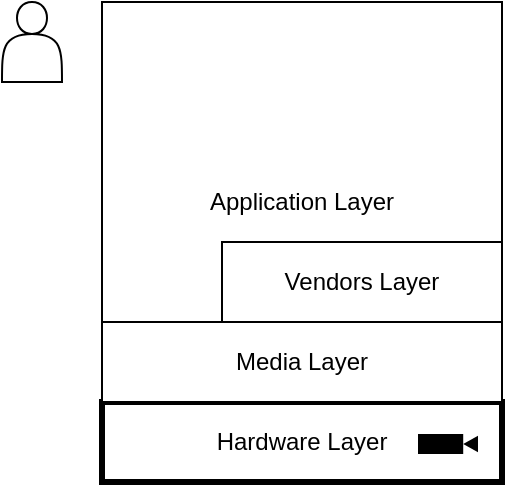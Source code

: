 <mxfile version="20.0.3" type="github">
  <diagram id="LsfKz9xEiHTjwQYNalZ0" name="Page-1">
    <mxGraphModel dx="875" dy="763" grid="1" gridSize="10" guides="1" tooltips="1" connect="1" arrows="1" fold="1" page="1" pageScale="1" pageWidth="850" pageHeight="1100" math="0" shadow="0">
      <root>
        <mxCell id="0" />
        <mxCell id="1" parent="0" />
        <mxCell id="d1nthGIvyw4kQUc58HfT-1" value="Hardware Layer" style="rounded=0;whiteSpace=wrap;html=1;strokeWidth=3;" vertex="1" parent="1">
          <mxGeometry x="280" y="280" width="200" height="40" as="geometry" />
        </mxCell>
        <mxCell id="d1nthGIvyw4kQUc58HfT-2" value="Application Layer" style="rounded=0;whiteSpace=wrap;html=1;" vertex="1" parent="1">
          <mxGeometry x="280" y="80" width="200" height="200" as="geometry" />
        </mxCell>
        <mxCell id="d1nthGIvyw4kQUc58HfT-4" value="Media Layer" style="rounded=0;whiteSpace=wrap;html=1;" vertex="1" parent="1">
          <mxGeometry x="280" y="240" width="200" height="40" as="geometry" />
        </mxCell>
        <mxCell id="d1nthGIvyw4kQUc58HfT-6" value="Vendors Layer" style="rounded=0;whiteSpace=wrap;html=1;" vertex="1" parent="1">
          <mxGeometry x="340" y="200" width="140" height="40" as="geometry" />
        </mxCell>
        <mxCell id="d1nthGIvyw4kQUc58HfT-7" value="" style="shape=mxgraph.signs.tech.video_camera;html=1;pointerEvents=1;fillColor=#000000;strokeColor=none;verticalLabelPosition=bottom;verticalAlign=top;align=center;" vertex="1" parent="1">
          <mxGeometry x="438" y="296" width="30" height="10" as="geometry" />
        </mxCell>
        <mxCell id="d1nthGIvyw4kQUc58HfT-11" value="" style="shape=actor;whiteSpace=wrap;html=1;" vertex="1" parent="1">
          <mxGeometry x="230" y="80" width="30" height="40" as="geometry" />
        </mxCell>
      </root>
    </mxGraphModel>
  </diagram>
</mxfile>

